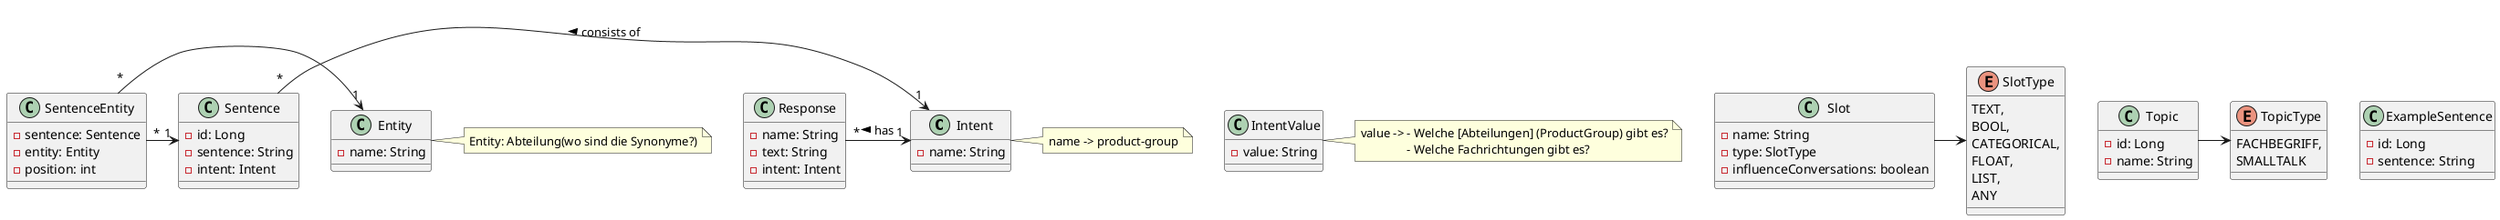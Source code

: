 @startuml
class Intent {
    - name: String
}
note right: name -> product-group

class IntentValue {
  - value: String
}
note right: value -> - Welche [Abteilungen] (ProductGroup) gibt es?\n               - Welche Fachrichtungen gibt es?

class Entity {
    - name: String
}
note right: Entity: Abteilung(wo sind die Synonyme?)

class SentenceEntity {
    - sentence: Sentence
    - entity: Entity
    - position: int
}

class Sentence {
    - id: Long
    - sentence: String
    - intent: Intent
}

class ExampleSentence {
    - id: Long
    - sentence: String
}


class Topic {
    - id: Long
    - name: String
}

class Response {
    - name: String
    - text: String
    - intent: Intent
}

class Slot {
    - name: String
    - type: SlotType
    - influenceConversations: boolean
}

enum TopicType {
FACHBEGRIFF,
SMALLTALK
}

enum SlotType {
TEXT,
BOOL,
CATEGORICAL,
FLOAT,
LIST,
ANY
}

Slot -> SlotType
Topic -> TopicType
Sentence "*" -> "1" Intent : consists of <
Response "*" -> "1" Intent : has <
SentenceEntity "*" -> "1" Sentence
SentenceEntity "*" -> "1" Entity
@enduml


